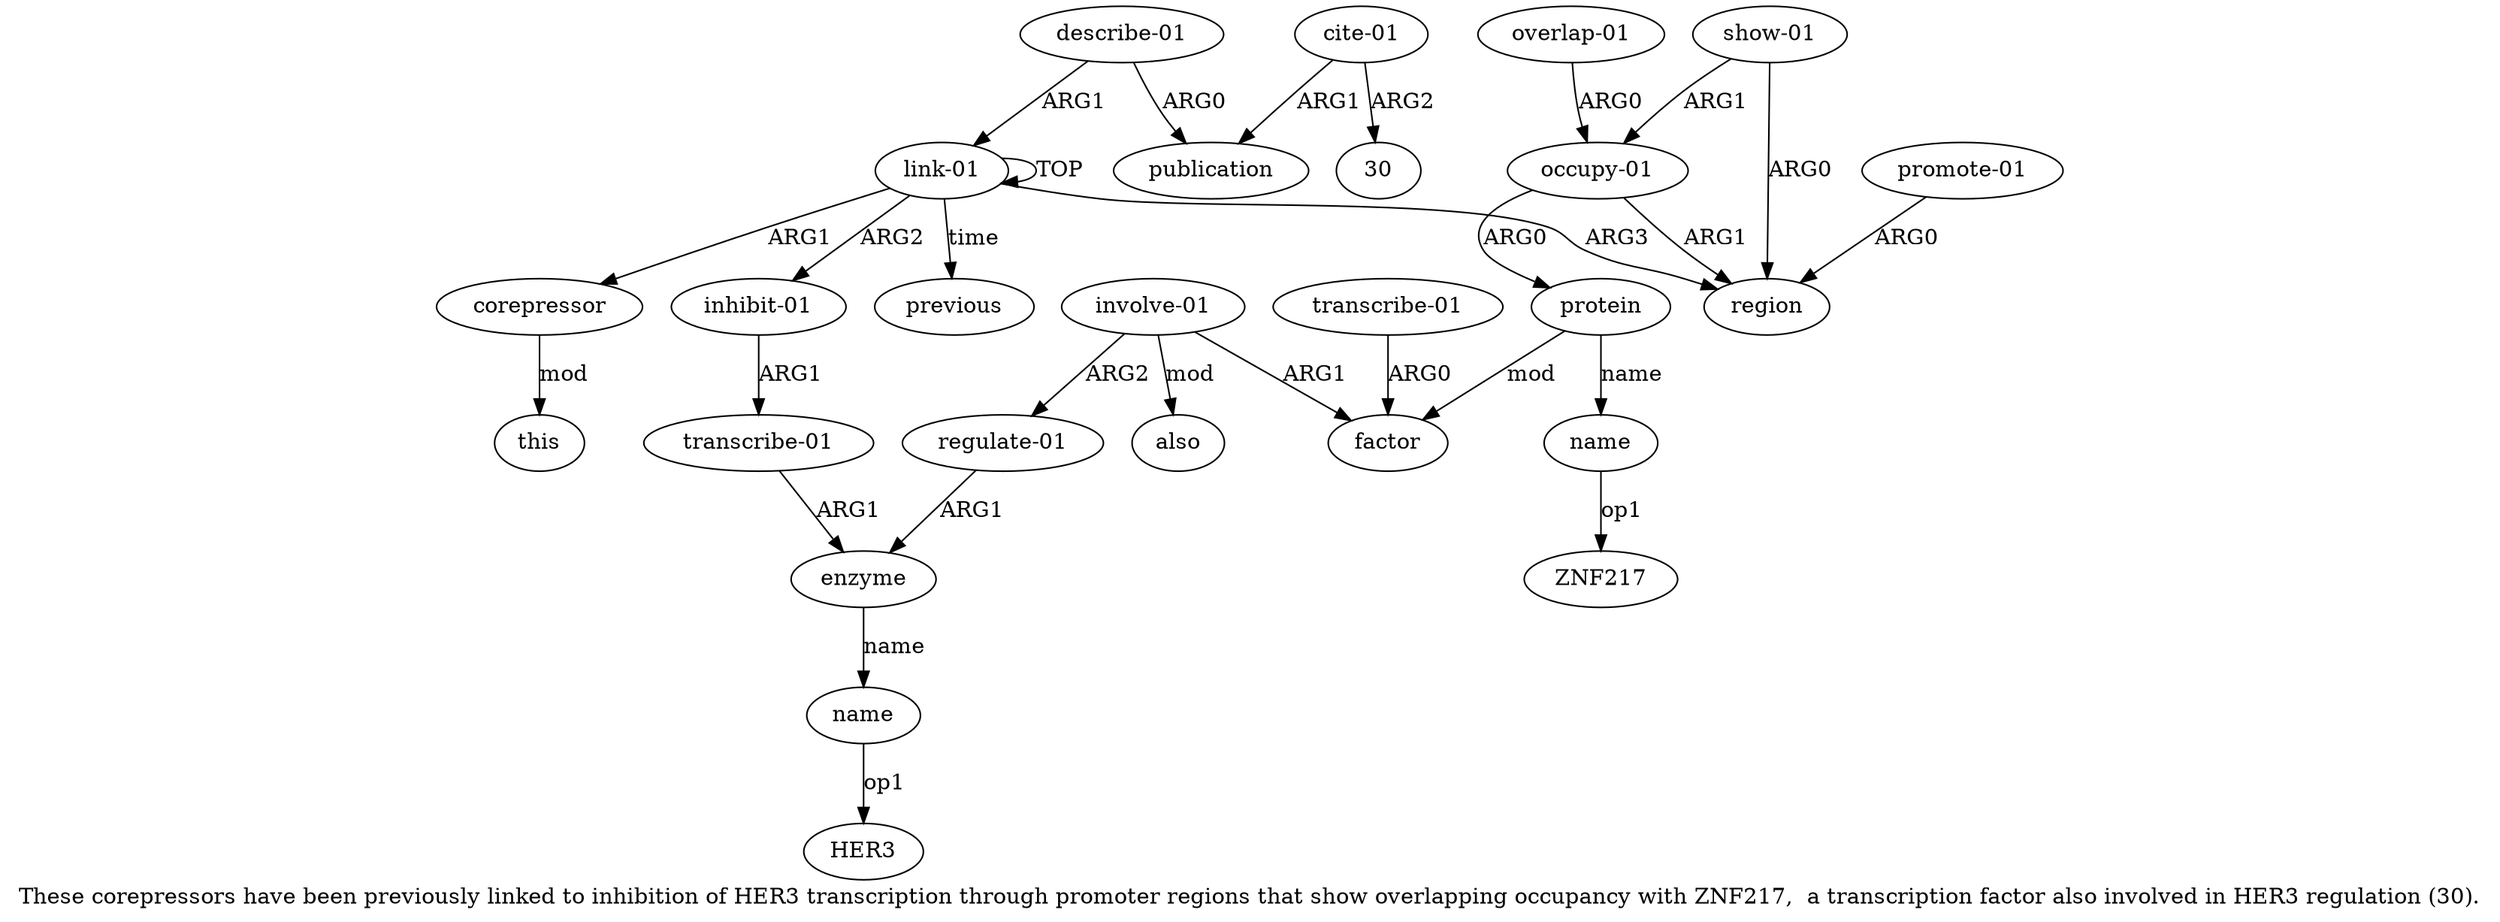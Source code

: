 digraph  {
	graph [label="These corepressors have been previously linked to inhibition of HER3 transcription through promoter regions that show overlapping \
occupancy with ZNF217,  a transcription factor also involved in HER3 regulation (30)."];
	node [label="\N"];
	a20	 [color=black,
		gold_ind=20,
		gold_label="describe-01",
		label="describe-01",
		test_ind=20,
		test_label="describe-01"];
	a21	 [color=black,
		gold_ind=21,
		gold_label=publication,
		label=publication,
		test_ind=21,
		test_label=publication];
	a20 -> a21 [key=0,
	color=black,
	gold_label=ARG0,
	label=ARG0,
	test_label=ARG0];
a0 [color=black,
	gold_ind=0,
	gold_label="link-01",
	label="link-01",
	test_ind=0,
	test_label="link-01"];
a20 -> a0 [key=0,
color=black,
gold_label=ARG1,
label=ARG1,
test_label=ARG1];
a22 [color=black,
gold_ind=22,
gold_label="cite-01",
label="cite-01",
test_ind=22,
test_label="cite-01"];
a22 -> a21 [key=0,
color=black,
gold_label=ARG1,
label=ARG1,
test_label=ARG1];
"a22 30" [color=black,
gold_ind=-1,
gold_label=30,
label=30,
test_ind=-1,
test_label=30];
a22 -> "a22 30" [key=0,
color=black,
gold_label=ARG2,
label=ARG2,
test_label=ARG2];
"a12 ZNF217" [color=black,
gold_ind=-1,
gold_label=ZNF217,
label=ZNF217,
test_ind=-1,
test_label=ZNF217];
a15 [color=black,
gold_ind=15,
gold_label="involve-01",
label="involve-01",
test_ind=15,
test_label="involve-01"];
a17 [color=black,
gold_ind=17,
gold_label=also,
label=also,
test_ind=17,
test_label=also];
a15 -> a17 [key=0,
color=black,
gold_label=mod,
label=mod,
test_label=mod];
a16 [color=black,
gold_ind=16,
gold_label="regulate-01",
label="regulate-01",
test_ind=16,
test_label="regulate-01"];
a15 -> a16 [key=0,
color=black,
gold_label=ARG2,
label=ARG2,
test_label=ARG2];
a13 [color=black,
gold_ind=13,
gold_label=factor,
label=factor,
test_ind=13,
test_label=factor];
a15 -> a13 [key=0,
color=black,
gold_label=ARG1,
label=ARG1,
test_label=ARG1];
a14 [color=black,
gold_ind=14,
gold_label="transcribe-01",
label="transcribe-01",
test_ind=14,
test_label="transcribe-01"];
a14 -> a13 [key=0,
color=black,
gold_label=ARG0,
label=ARG0,
test_label=ARG0];
a5 [color=black,
gold_ind=5,
gold_label=enzyme,
label=enzyme,
test_ind=5,
test_label=enzyme];
a16 -> a5 [key=0,
color=black,
gold_label=ARG1,
label=ARG1,
test_label=ARG1];
a11 [color=black,
gold_ind=11,
gold_label=protein,
label=protein,
test_ind=11,
test_label=protein];
a11 -> a13 [key=0,
color=black,
gold_label=mod,
label=mod,
test_label=mod];
a12 [color=black,
gold_ind=12,
gold_label=name,
label=name,
test_ind=12,
test_label=name];
a11 -> a12 [key=0,
color=black,
gold_label=name,
label=name,
test_label=name];
a10 [color=black,
gold_ind=10,
gold_label="occupy-01",
label="occupy-01",
test_ind=10,
test_label="occupy-01"];
a10 -> a11 [key=0,
color=black,
gold_label=ARG0,
label=ARG0,
test_label=ARG0];
a7 [color=black,
gold_ind=7,
gold_label=region,
label=region,
test_ind=7,
test_label=region];
a10 -> a7 [key=0,
color=black,
gold_label=ARG1,
label=ARG1,
test_label=ARG1];
a12 -> "a12 ZNF217" [key=0,
color=black,
gold_label=op1,
label=op1,
test_label=op1];
a19 [color=black,
gold_ind=19,
gold_label=previous,
label=previous,
test_ind=19,
test_label=previous];
a18 [color=black,
gold_ind=18,
gold_label="overlap-01",
label="overlap-01",
test_ind=18,
test_label="overlap-01"];
a18 -> a10 [key=0,
color=black,
gold_label=ARG0,
label=ARG0,
test_label=ARG0];
a1 [color=black,
gold_ind=1,
gold_label=corepressor,
label=corepressor,
test_ind=1,
test_label=corepressor];
a2 [color=black,
gold_ind=2,
gold_label=this,
label=this,
test_ind=2,
test_label=this];
a1 -> a2 [key=0,
color=black,
gold_label=mod,
label=mod,
test_label=mod];
a0 -> a19 [key=0,
color=black,
gold_label=time,
label=time,
test_label=time];
a0 -> a1 [key=0,
color=black,
gold_label=ARG1,
label=ARG1,
test_label=ARG1];
a0 -> a0 [key=0,
color=black,
gold_label=TOP,
label=TOP,
test_label=TOP];
a3 [color=black,
gold_ind=3,
gold_label="inhibit-01",
label="inhibit-01",
test_ind=3,
test_label="inhibit-01"];
a0 -> a3 [key=0,
color=black,
gold_label=ARG2,
label=ARG2,
test_label=ARG2];
a0 -> a7 [key=0,
color=black,
gold_label=ARG3,
label=ARG3,
test_label=ARG3];
a4 [color=black,
gold_ind=4,
gold_label="transcribe-01",
label="transcribe-01",
test_ind=4,
test_label="transcribe-01"];
a3 -> a4 [key=0,
color=black,
gold_label=ARG1,
label=ARG1,
test_label=ARG1];
a6 [color=black,
gold_ind=6,
gold_label=name,
label=name,
test_ind=6,
test_label=name];
a5 -> a6 [key=0,
color=black,
gold_label=name,
label=name,
test_label=name];
a4 -> a5 [key=0,
color=black,
gold_label=ARG1,
label=ARG1,
test_label=ARG1];
"a6 HER3" [color=black,
gold_ind=-1,
gold_label=HER3,
label=HER3,
test_ind=-1,
test_label=HER3];
a6 -> "a6 HER3" [key=0,
color=black,
gold_label=op1,
label=op1,
test_label=op1];
a9 [color=black,
gold_ind=9,
gold_label="show-01",
label="show-01",
test_ind=9,
test_label="show-01"];
a9 -> a10 [key=0,
color=black,
gold_label=ARG1,
label=ARG1,
test_label=ARG1];
a9 -> a7 [key=0,
color=black,
gold_label=ARG0,
label=ARG0,
test_label=ARG0];
a8 [color=black,
gold_ind=8,
gold_label="promote-01",
label="promote-01",
test_ind=8,
test_label="promote-01"];
a8 -> a7 [key=0,
color=black,
gold_label=ARG0,
label=ARG0,
test_label=ARG0];
}
